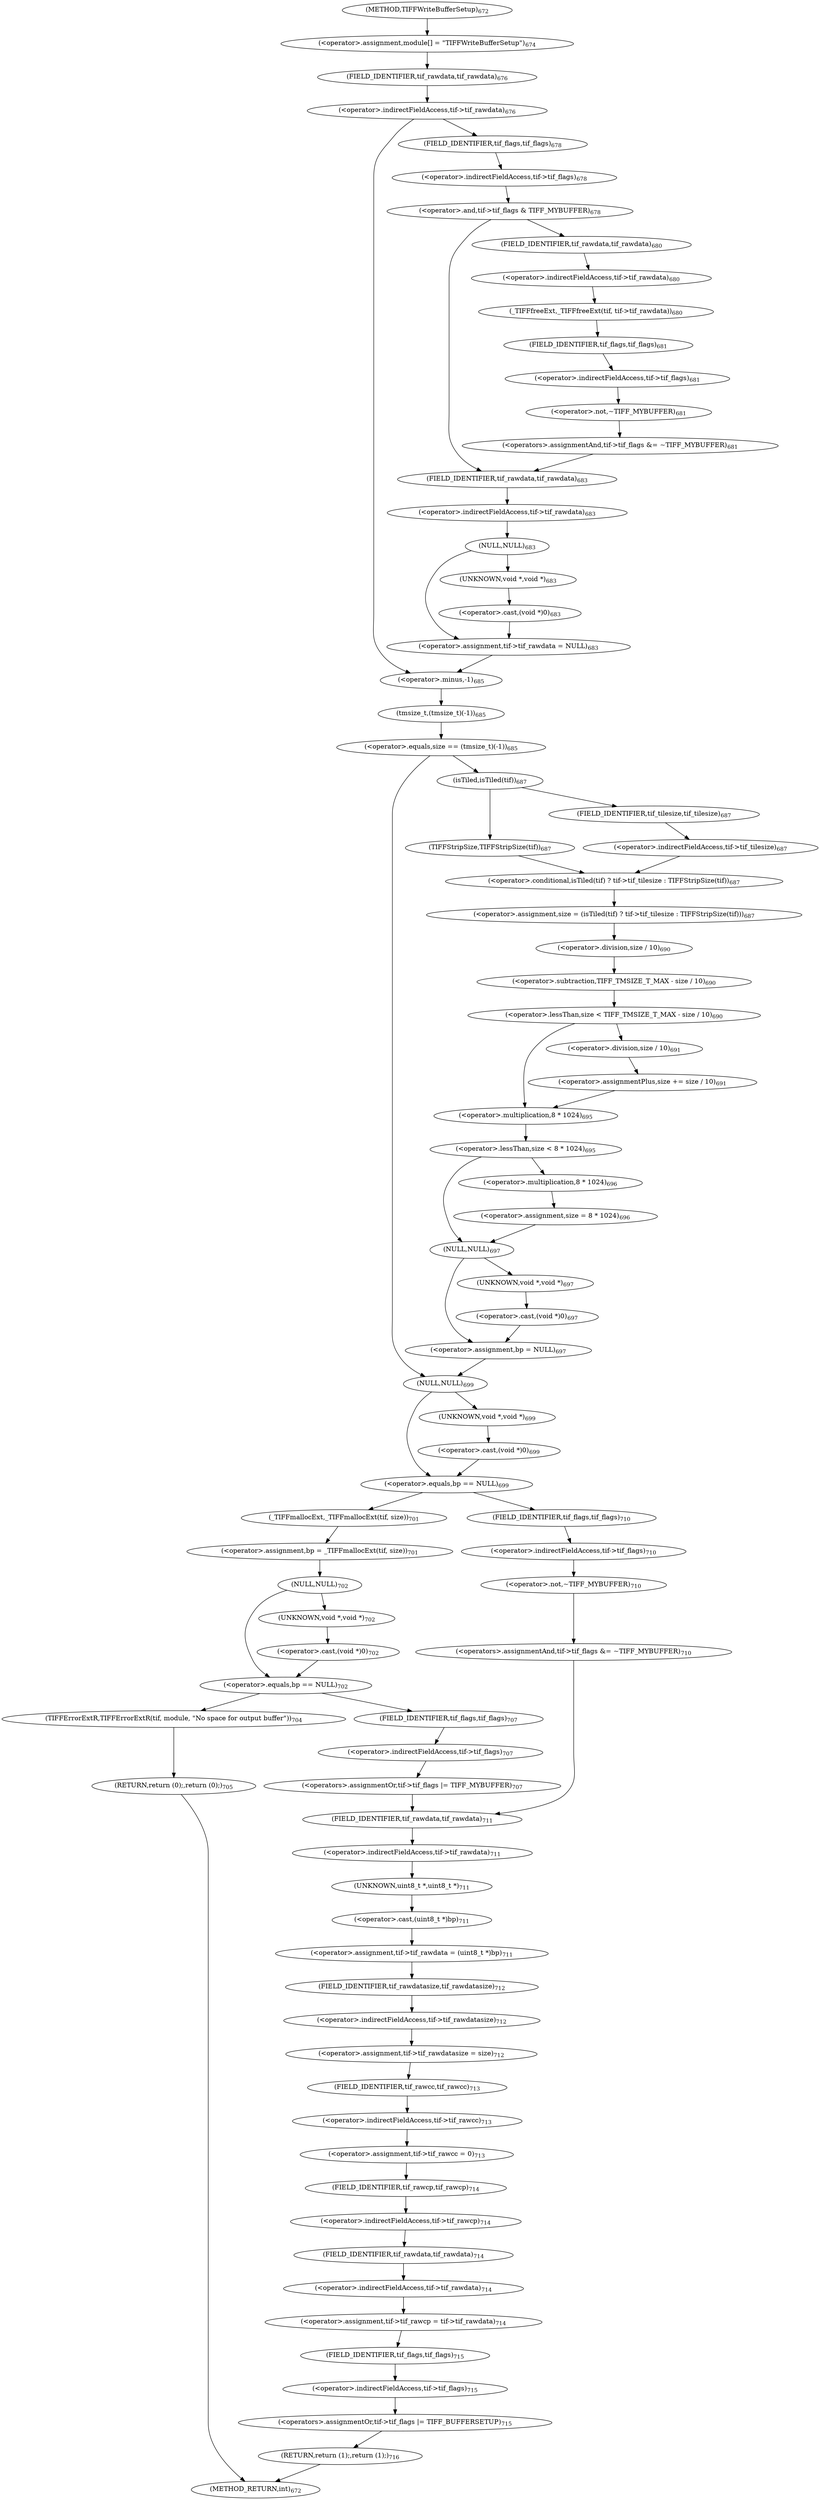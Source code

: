 digraph "TIFFWriteBufferSetup" {  
"32257" [label = <(&lt;operator&gt;.assignment,module[] = &quot;TIFFWriteBufferSetup&quot;)<SUB>674</SUB>> ]
"32384" [label = <(&lt;operator&gt;.assignment,tif-&gt;tif_rawdata = (uint8_t *)bp)<SUB>711</SUB>> ]
"32391" [label = <(&lt;operator&gt;.assignment,tif-&gt;tif_rawdatasize = size)<SUB>712</SUB>> ]
"32396" [label = <(&lt;operator&gt;.assignment,tif-&gt;tif_rawcc = 0)<SUB>713</SUB>> ]
"32401" [label = <(&lt;operator&gt;.assignment,tif-&gt;tif_rawcp = tif-&gt;tif_rawdata)<SUB>714</SUB>> ]
"32408" [label = <(&lt;operators&gt;.assignmentOr,tif-&gt;tif_flags |= TIFF_BUFFERSETUP)<SUB>715</SUB>> ]
"32413" [label = <(RETURN,return (1);,return (1);)<SUB>716</SUB>> ]
"32261" [label = <(&lt;operator&gt;.indirectFieldAccess,tif-&gt;tif_rawdata)<SUB>676</SUB>> ]
"32293" [label = <(&lt;operator&gt;.equals,size == (tmsize_t)(-1))<SUB>685</SUB>> ]
"32343" [label = <(&lt;operator&gt;.equals,bp == NULL)<SUB>699</SUB>> ]
"32385" [label = <(&lt;operator&gt;.indirectFieldAccess,tif-&gt;tif_rawdata)<SUB>711</SUB>> ]
"32388" [label = <(&lt;operator&gt;.cast,(uint8_t *)bp)<SUB>711</SUB>> ]
"32392" [label = <(&lt;operator&gt;.indirectFieldAccess,tif-&gt;tif_rawdatasize)<SUB>712</SUB>> ]
"32397" [label = <(&lt;operator&gt;.indirectFieldAccess,tif-&gt;tif_rawcc)<SUB>713</SUB>> ]
"32402" [label = <(&lt;operator&gt;.indirectFieldAccess,tif-&gt;tif_rawcp)<SUB>714</SUB>> ]
"32405" [label = <(&lt;operator&gt;.indirectFieldAccess,tif-&gt;tif_rawdata)<SUB>714</SUB>> ]
"32409" [label = <(&lt;operator&gt;.indirectFieldAccess,tif-&gt;tif_flags)<SUB>715</SUB>> ]
"32263" [label = <(FIELD_IDENTIFIER,tif_rawdata,tif_rawdata)<SUB>676</SUB>> ]
"32283" [label = <(&lt;operator&gt;.assignment,tif-&gt;tif_rawdata = NULL)<SUB>683</SUB>> ]
"32295" [label = <(tmsize_t,(tmsize_t)(-1))<SUB>685</SUB>> ]
"32299" [label = <(&lt;operator&gt;.assignment,size = (isTiled(tif) ? tif-&gt;tif_tilesize : TIFFStripSize(tif)))<SUB>687</SUB>> ]
"32335" [label = <(&lt;operator&gt;.assignment,bp = NULL)<SUB>697</SUB>> ]
"32345" [label = <(NULL,NULL)<SUB>699</SUB>> ]
"32351" [label = <(&lt;operator&gt;.assignment,bp = _TIFFmallocExt(tif, size))<SUB>701</SUB>> ]
"32371" [label = <(&lt;operators&gt;.assignmentOr,tif-&gt;tif_flags |= TIFF_MYBUFFER)<SUB>707</SUB>> ]
"32387" [label = <(FIELD_IDENTIFIER,tif_rawdata,tif_rawdata)<SUB>711</SUB>> ]
"32389" [label = <(UNKNOWN,uint8_t *,uint8_t *)<SUB>711</SUB>> ]
"32394" [label = <(FIELD_IDENTIFIER,tif_rawdatasize,tif_rawdatasize)<SUB>712</SUB>> ]
"32399" [label = <(FIELD_IDENTIFIER,tif_rawcc,tif_rawcc)<SUB>713</SUB>> ]
"32404" [label = <(FIELD_IDENTIFIER,tif_rawcp,tif_rawcp)<SUB>714</SUB>> ]
"32407" [label = <(FIELD_IDENTIFIER,tif_rawdata,tif_rawdata)<SUB>714</SUB>> ]
"32411" [label = <(FIELD_IDENTIFIER,tif_flags,tif_flags)<SUB>715</SUB>> ]
"32266" [label = <(&lt;operator&gt;.and,tif-&gt;tif_flags &amp; TIFF_MYBUFFER)<SUB>678</SUB>> ]
"32284" [label = <(&lt;operator&gt;.indirectFieldAccess,tif-&gt;tif_rawdata)<SUB>683</SUB>> ]
"32287" [label = <(NULL,NULL)<SUB>683</SUB>> ]
"32296" [label = <(&lt;operator&gt;.minus,-1)<SUB>685</SUB>> ]
"32301" [label = <(&lt;operator&gt;.conditional,isTiled(tif) ? tif-&gt;tif_tilesize : TIFFStripSize(tif))<SUB>687</SUB>> ]
"32310" [label = <(&lt;operator&gt;.lessThan,size &lt; TIFF_TMSIZE_T_MAX - size / 10)<SUB>690</SUB>> ]
"32324" [label = <(&lt;operator&gt;.lessThan,size &lt; 8 * 1024)<SUB>695</SUB>> ]
"32337" [label = <(NULL,NULL)<SUB>697</SUB>> ]
"32353" [label = <(_TIFFmallocExt,_TIFFmallocExt(tif, size))<SUB>701</SUB>> ]
"32357" [label = <(&lt;operator&gt;.equals,bp == NULL)<SUB>702</SUB>> ]
"32372" [label = <(&lt;operator&gt;.indirectFieldAccess,tif-&gt;tif_flags)<SUB>707</SUB>> ]
"32378" [label = <(&lt;operators&gt;.assignmentAnd,tif-&gt;tif_flags &amp;= ~TIFF_MYBUFFER)<SUB>710</SUB>> ]
"32267" [label = <(&lt;operator&gt;.indirectFieldAccess,tif-&gt;tif_flags)<SUB>678</SUB>> ]
"32272" [label = <(_TIFFfreeExt,_TIFFfreeExt(tif, tif-&gt;tif_rawdata))<SUB>680</SUB>> ]
"32277" [label = <(&lt;operators&gt;.assignmentAnd,tif-&gt;tif_flags &amp;= ~TIFF_MYBUFFER)<SUB>681</SUB>> ]
"32286" [label = <(FIELD_IDENTIFIER,tif_rawdata,tif_rawdata)<SUB>683</SUB>> ]
"32302" [label = <(isTiled,isTiled(tif))<SUB>687</SUB>> ]
"32304" [label = <(&lt;operator&gt;.indirectFieldAccess,tif-&gt;tif_tilesize)<SUB>687</SUB>> ]
"32307" [label = <(TIFFStripSize,TIFFStripSize(tif))<SUB>687</SUB>> ]
"32312" [label = <(&lt;operator&gt;.subtraction,TIFF_TMSIZE_T_MAX - size / 10)<SUB>690</SUB>> ]
"32318" [label = <(&lt;operator&gt;.assignmentPlus,size += size / 10)<SUB>691</SUB>> ]
"32326" [label = <(&lt;operator&gt;.multiplication,8 * 1024)<SUB>695</SUB>> ]
"32330" [label = <(&lt;operator&gt;.assignment,size = 8 * 1024)<SUB>696</SUB>> ]
"32347" [label = <(&lt;operator&gt;.cast,(void *)0)<SUB>699</SUB>> ]
"32359" [label = <(NULL,NULL)<SUB>702</SUB>> ]
"32365" [label = <(TIFFErrorExtR,TIFFErrorExtR(tif, module, &quot;No space for output buffer&quot;))<SUB>704</SUB>> ]
"32369" [label = <(RETURN,return (0);,return (0);)<SUB>705</SUB>> ]
"32374" [label = <(FIELD_IDENTIFIER,tif_flags,tif_flags)<SUB>707</SUB>> ]
"32379" [label = <(&lt;operator&gt;.indirectFieldAccess,tif-&gt;tif_flags)<SUB>710</SUB>> ]
"32382" [label = <(&lt;operator&gt;.not,~TIFF_MYBUFFER)<SUB>710</SUB>> ]
"32269" [label = <(FIELD_IDENTIFIER,tif_flags,tif_flags)<SUB>678</SUB>> ]
"32274" [label = <(&lt;operator&gt;.indirectFieldAccess,tif-&gt;tif_rawdata)<SUB>680</SUB>> ]
"32278" [label = <(&lt;operator&gt;.indirectFieldAccess,tif-&gt;tif_flags)<SUB>681</SUB>> ]
"32281" [label = <(&lt;operator&gt;.not,~TIFF_MYBUFFER)<SUB>681</SUB>> ]
"32289" [label = <(&lt;operator&gt;.cast,(void *)0)<SUB>683</SUB>> ]
"32306" [label = <(FIELD_IDENTIFIER,tif_tilesize,tif_tilesize)<SUB>687</SUB>> ]
"32314" [label = <(&lt;operator&gt;.division,size / 10)<SUB>690</SUB>> ]
"32320" [label = <(&lt;operator&gt;.division,size / 10)<SUB>691</SUB>> ]
"32332" [label = <(&lt;operator&gt;.multiplication,8 * 1024)<SUB>696</SUB>> ]
"32339" [label = <(&lt;operator&gt;.cast,(void *)0)<SUB>697</SUB>> ]
"32348" [label = <(UNKNOWN,void *,void *)<SUB>699</SUB>> ]
"32381" [label = <(FIELD_IDENTIFIER,tif_flags,tif_flags)<SUB>710</SUB>> ]
"32276" [label = <(FIELD_IDENTIFIER,tif_rawdata,tif_rawdata)<SUB>680</SUB>> ]
"32280" [label = <(FIELD_IDENTIFIER,tif_flags,tif_flags)<SUB>681</SUB>> ]
"32290" [label = <(UNKNOWN,void *,void *)<SUB>683</SUB>> ]
"32340" [label = <(UNKNOWN,void *,void *)<SUB>697</SUB>> ]
"32361" [label = <(&lt;operator&gt;.cast,(void *)0)<SUB>702</SUB>> ]
"32362" [label = <(UNKNOWN,void *,void *)<SUB>702</SUB>> ]
"32251" [label = <(METHOD,TIFFWriteBufferSetup)<SUB>672</SUB>> ]
"32415" [label = <(METHOD_RETURN,int)<SUB>672</SUB>> ]
  "32257" -> "32263" 
  "32384" -> "32394" 
  "32391" -> "32399" 
  "32396" -> "32404" 
  "32401" -> "32411" 
  "32408" -> "32413" 
  "32413" -> "32415" 
  "32261" -> "32269" 
  "32261" -> "32296" 
  "32293" -> "32302" 
  "32293" -> "32345" 
  "32343" -> "32353" 
  "32343" -> "32381" 
  "32385" -> "32389" 
  "32388" -> "32384" 
  "32392" -> "32391" 
  "32397" -> "32396" 
  "32402" -> "32407" 
  "32405" -> "32401" 
  "32409" -> "32408" 
  "32263" -> "32261" 
  "32283" -> "32296" 
  "32295" -> "32293" 
  "32299" -> "32314" 
  "32335" -> "32345" 
  "32345" -> "32348" 
  "32345" -> "32343" 
  "32351" -> "32359" 
  "32371" -> "32387" 
  "32387" -> "32385" 
  "32389" -> "32388" 
  "32394" -> "32392" 
  "32399" -> "32397" 
  "32404" -> "32402" 
  "32407" -> "32405" 
  "32411" -> "32409" 
  "32266" -> "32276" 
  "32266" -> "32286" 
  "32284" -> "32287" 
  "32287" -> "32290" 
  "32287" -> "32283" 
  "32296" -> "32295" 
  "32301" -> "32299" 
  "32310" -> "32320" 
  "32310" -> "32326" 
  "32324" -> "32332" 
  "32324" -> "32337" 
  "32337" -> "32340" 
  "32337" -> "32335" 
  "32353" -> "32351" 
  "32357" -> "32365" 
  "32357" -> "32374" 
  "32372" -> "32371" 
  "32378" -> "32387" 
  "32267" -> "32266" 
  "32272" -> "32280" 
  "32277" -> "32286" 
  "32286" -> "32284" 
  "32302" -> "32306" 
  "32302" -> "32307" 
  "32304" -> "32301" 
  "32307" -> "32301" 
  "32312" -> "32310" 
  "32318" -> "32326" 
  "32326" -> "32324" 
  "32330" -> "32337" 
  "32347" -> "32343" 
  "32359" -> "32362" 
  "32359" -> "32357" 
  "32365" -> "32369" 
  "32369" -> "32415" 
  "32374" -> "32372" 
  "32379" -> "32382" 
  "32382" -> "32378" 
  "32269" -> "32267" 
  "32274" -> "32272" 
  "32278" -> "32281" 
  "32281" -> "32277" 
  "32289" -> "32283" 
  "32306" -> "32304" 
  "32314" -> "32312" 
  "32320" -> "32318" 
  "32332" -> "32330" 
  "32339" -> "32335" 
  "32348" -> "32347" 
  "32381" -> "32379" 
  "32276" -> "32274" 
  "32280" -> "32278" 
  "32290" -> "32289" 
  "32340" -> "32339" 
  "32361" -> "32357" 
  "32362" -> "32361" 
  "32251" -> "32257" 
}
